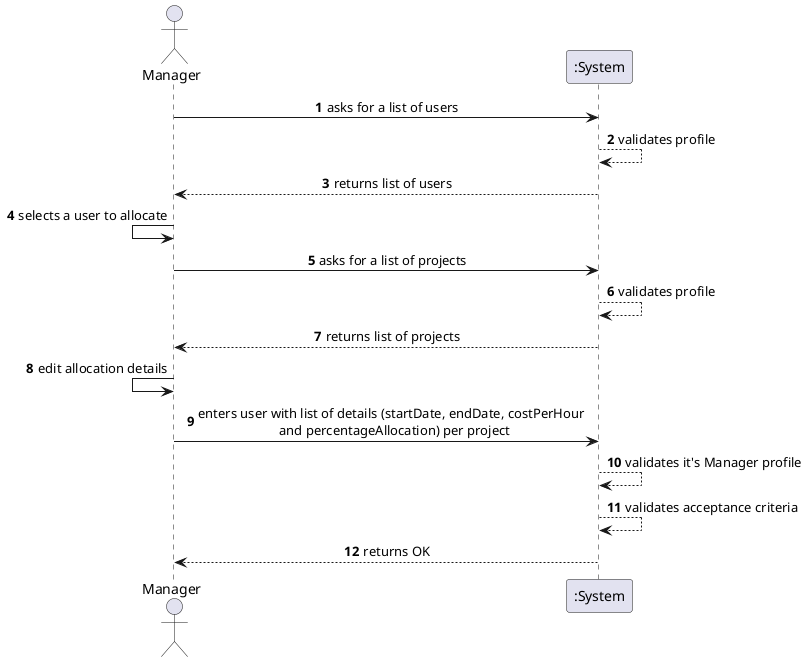 @startuml
skinparam SequenceMessageAlign center
autonumber
actor “Manager” as Manager
participant ":System" as System

Manager -> System: asks for a list of users
System --> System: validates profile
System --> Manager: returns list of users
Manager <- Manager: selects a user to allocate
Manager -> System: asks for a list of projects
System --> System: validates profile
System --> Manager: returns list of projects
Manager <- Manager: edit allocation details
Manager -> System: enters user with list of details (startDate, endDate, costPerHour \n and percentageAllocation) per project
System --> System: validates it's Manager profile
System --> System: validates acceptance criteria
Manager <-- System: returns OK
@enduml


